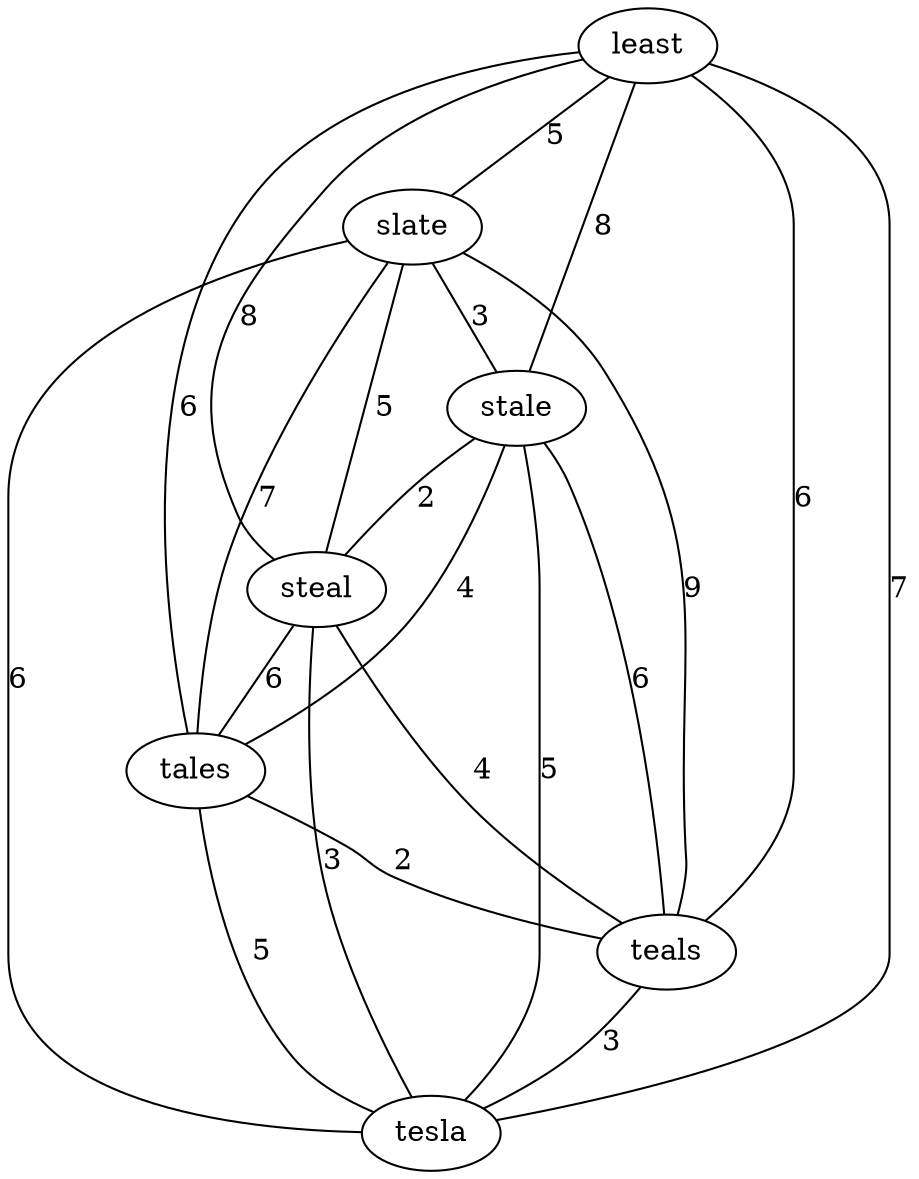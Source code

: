 graph {
	least -- slate [ label="5" ];
	least -- stale [ label="8" ];
	least -- steal [ label="8" ];
	least -- tales [ label="6" ];
	least -- teals [ label="6" ];
	least -- tesla [ label="7" ];
	slate -- stale [ label="3" ];
	slate -- steal [ label="5" ];
	slate -- tales [ label="7" ];
	slate -- teals [ label="9" ];
	slate -- tesla [ label="6" ];
	stale -- steal [ label="2" ];
	stale -- tales [ label="4" ];
	stale -- teals [ label="6" ];
	stale -- tesla [ label="5" ];
	steal -- tales [ label="6" ];
	steal -- teals [ label="4" ];
	steal -- tesla [ label="3" ];
	tales -- teals [ label="2" ];
	tales -- tesla [ label="5" ];
	teals -- tesla [ label="3" ];
}